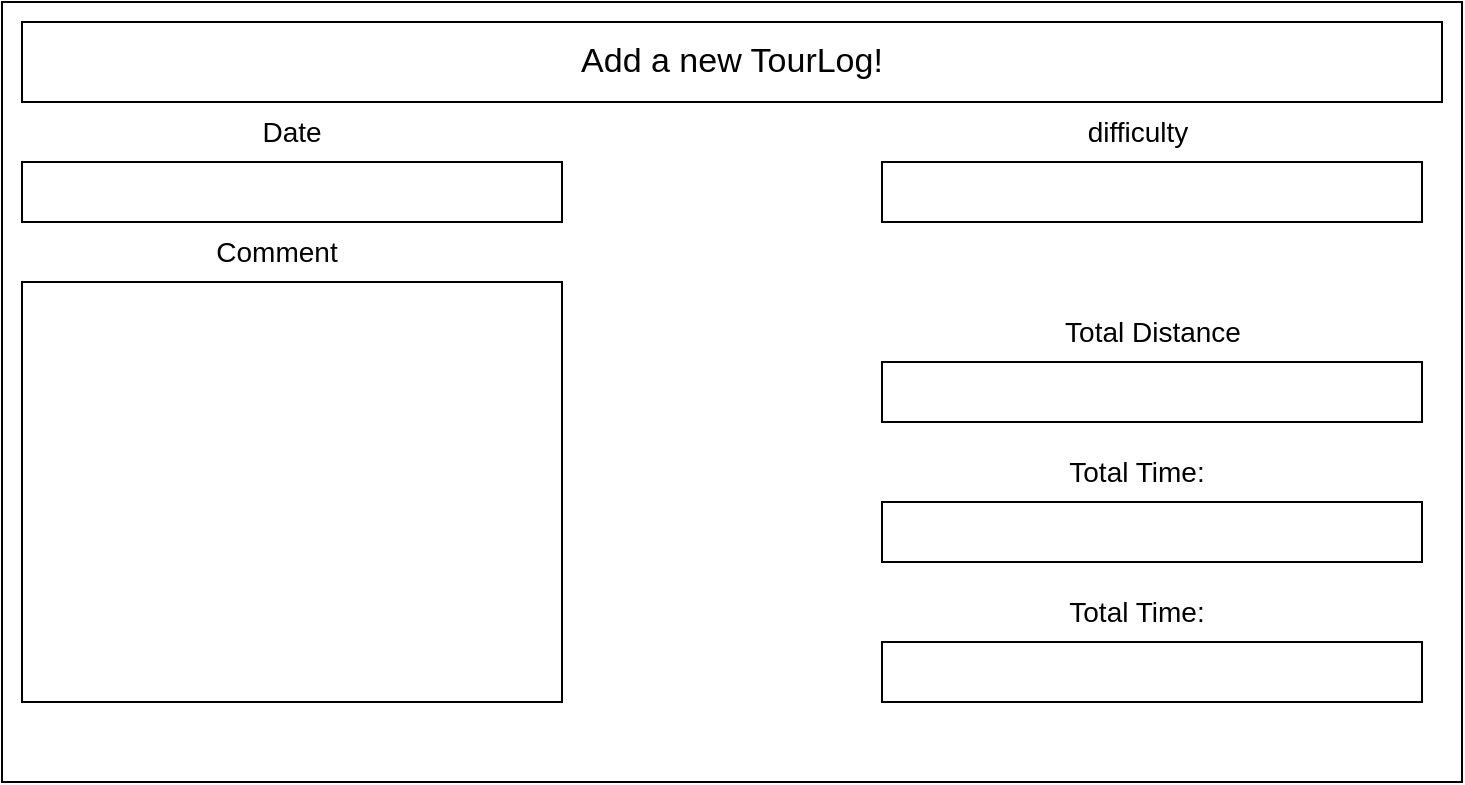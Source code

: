 <mxfile version="24.0.7" type="device">
  <diagram name="Seite-1" id="okwlnaT5daLVfaedDc0s">
    <mxGraphModel dx="2074" dy="1106" grid="1" gridSize="10" guides="1" tooltips="1" connect="1" arrows="1" fold="1" page="1" pageScale="1" pageWidth="827" pageHeight="1169" math="0" shadow="0">
      <root>
        <mxCell id="0" />
        <mxCell id="1" parent="0" />
        <mxCell id="S9L9W9NkU6gXjfszzeW7-1" value="" style="rounded=0;whiteSpace=wrap;html=1;" parent="1" vertex="1">
          <mxGeometry x="40" y="210" width="730" height="390" as="geometry" />
        </mxCell>
        <mxCell id="S9L9W9NkU6gXjfszzeW7-2" value="" style="rounded=0;whiteSpace=wrap;html=1;" parent="1" vertex="1">
          <mxGeometry x="50" y="220" width="710" height="40" as="geometry" />
        </mxCell>
        <mxCell id="S9L9W9NkU6gXjfszzeW7-3" value="&lt;font style=&quot;font-size: 17px;&quot;&gt;Add a new TourLog!&lt;/font&gt;" style="text;html=1;align=center;verticalAlign=middle;whiteSpace=wrap;rounded=0;" parent="1" vertex="1">
          <mxGeometry x="155" y="225" width="500" height="30" as="geometry" />
        </mxCell>
        <mxCell id="S9L9W9NkU6gXjfszzeW7-4" value="&lt;font style=&quot;font-size: 14px;&quot;&gt;Date&lt;/font&gt;" style="text;html=1;align=center;verticalAlign=middle;whiteSpace=wrap;rounded=0;" parent="1" vertex="1">
          <mxGeometry x="155" y="260" width="60" height="30" as="geometry" />
        </mxCell>
        <mxCell id="S9L9W9NkU6gXjfszzeW7-5" value="" style="rounded=0;whiteSpace=wrap;html=1;" parent="1" vertex="1">
          <mxGeometry x="50" y="290" width="270" height="30" as="geometry" />
        </mxCell>
        <mxCell id="S9L9W9NkU6gXjfszzeW7-6" value="" style="rounded=0;whiteSpace=wrap;html=1;" parent="1" vertex="1">
          <mxGeometry x="50" y="350" width="270" height="210" as="geometry" />
        </mxCell>
        <mxCell id="S9L9W9NkU6gXjfszzeW7-7" value="&lt;font style=&quot;font-size: 14px;&quot;&gt;Comment&lt;/font&gt;" style="text;html=1;align=center;verticalAlign=middle;whiteSpace=wrap;rounded=0;" parent="1" vertex="1">
          <mxGeometry x="140" y="320" width="75" height="30" as="geometry" />
        </mxCell>
        <mxCell id="S9L9W9NkU6gXjfszzeW7-8" value="" style="rounded=0;whiteSpace=wrap;html=1;" parent="1" vertex="1">
          <mxGeometry x="480" y="290" width="270" height="30" as="geometry" />
        </mxCell>
        <mxCell id="S9L9W9NkU6gXjfszzeW7-9" value="&lt;font style=&quot;font-size: 14px;&quot;&gt;difficulty&lt;/font&gt;" style="text;html=1;align=center;verticalAlign=middle;whiteSpace=wrap;rounded=0;" parent="1" vertex="1">
          <mxGeometry x="577.5" y="260" width="60" height="30" as="geometry" />
        </mxCell>
        <mxCell id="S9L9W9NkU6gXjfszzeW7-10" value="" style="rounded=0;whiteSpace=wrap;html=1;" parent="1" vertex="1">
          <mxGeometry x="480" y="460" width="270" height="30" as="geometry" />
        </mxCell>
        <mxCell id="S9L9W9NkU6gXjfszzeW7-11" value="&lt;font style=&quot;font-size: 14px;&quot;&gt;Total Time:&lt;/font&gt;" style="text;html=1;align=center;verticalAlign=middle;whiteSpace=wrap;rounded=0;" parent="1" vertex="1">
          <mxGeometry x="546.25" y="430" width="122.5" height="30" as="geometry" />
        </mxCell>
        <mxCell id="S9L9W9NkU6gXjfszzeW7-13" value="&lt;font style=&quot;font-size: 14px;&quot;&gt;Total Distance&lt;/font&gt;" style="text;html=1;align=center;verticalAlign=middle;whiteSpace=wrap;rounded=0;" parent="1" vertex="1">
          <mxGeometry x="568.75" y="360" width="92.5" height="30" as="geometry" />
        </mxCell>
        <mxCell id="S9L9W9NkU6gXjfszzeW7-14" value="" style="rounded=0;whiteSpace=wrap;html=1;" parent="1" vertex="1">
          <mxGeometry x="480" y="390" width="270" height="30" as="geometry" />
        </mxCell>
        <mxCell id="U0jwwkatvTs_VPl5ncxR-2" value="" style="rounded=0;whiteSpace=wrap;html=1;" vertex="1" parent="1">
          <mxGeometry x="480" y="530" width="270" height="30" as="geometry" />
        </mxCell>
        <mxCell id="U0jwwkatvTs_VPl5ncxR-3" value="&lt;font style=&quot;font-size: 14px;&quot;&gt;Total Time:&lt;/font&gt;" style="text;html=1;align=center;verticalAlign=middle;whiteSpace=wrap;rounded=0;" vertex="1" parent="1">
          <mxGeometry x="546.25" y="500" width="122.5" height="30" as="geometry" />
        </mxCell>
      </root>
    </mxGraphModel>
  </diagram>
</mxfile>
